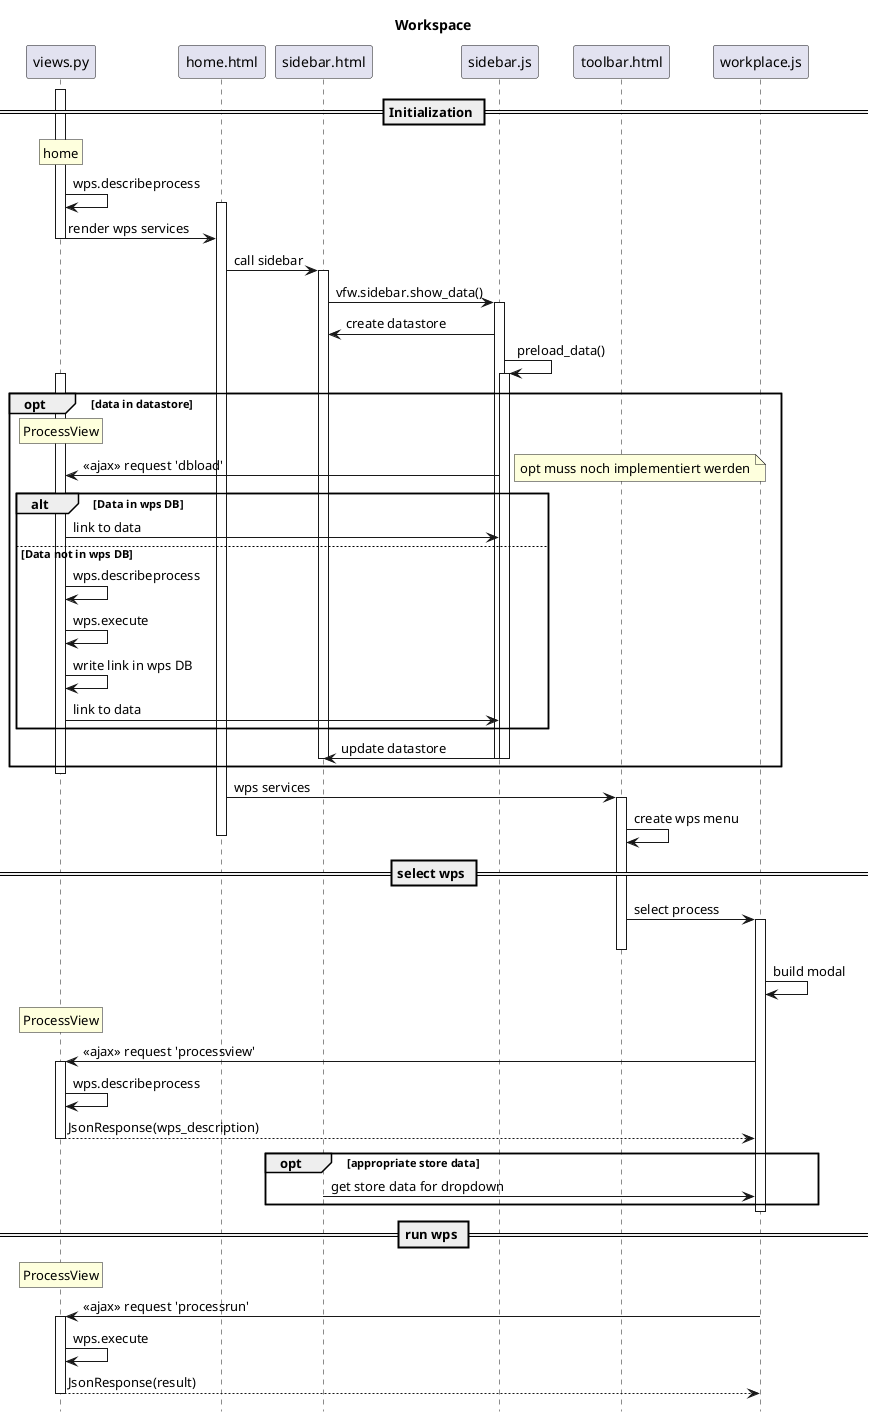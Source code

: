 @startuml
title Workspace

hide footbox

participant views.py

== Initialization ==
participant home.html
activate views.py
rnote over views.py: home
views.py -> views.py: wps.describeprocess
activate home.html
views.py -> home.html--: render wps services

home.html -> sidebar.html: call sidebar
activate sidebar.html
sidebar.html -> sidebar.js ++: vfw.sidebar.show_data()
sidebar.js -> sidebar.html : create datastore
sidebar.js -> sidebar.js ++: preload_data()
opt data in datastore
    rnote over views.py: ProcessView
    activate views.py
    sidebar.js -> views.py: <<ajax>> request 'dbload'
    note right: opt muss noch implementiert werden

    alt Data in wps DB
        views.py -> sidebar.js: link to data

    else Data not in wps DB
        views.py -> views.py: wps.describeprocess
        views.py -> views.py: wps.execute
        views.py -> views.py: write link in wps DB
        views.py -> sidebar.js: link to data
    end
        sidebar.js -> sidebar.html --: update datastore
        deactivate sidebar.html
        deactivate sidebar.js
end
deactivate views.py
home.html -> toolbar.html ++: wps services
toolbar.html -> toolbar.html: create wps menu
deactivate home.html

== select wps ==
toolbar.html -> workplace.js ++: select process
deactivate toolbar.html
workplace.js -> workplace.js: build modal
rnote over views.py: ProcessView
workplace.js -> views.py ++: <<ajax>> request 'processview'
views.py -> views.py: wps.describeprocess
return JsonResponse(wps_description)
opt appropriate store data
sidebar.html -> workplace.js: get store data for dropdown
end
deactivate workplace.js


== run wps ==
rnote over views.py: ProcessView
activate workplace.js
workplace.js -> views.py ++: <<ajax>> request 'processrun'
views.py -> views.py: wps.execute
return JsonResponse(result)
deactivate workplace.js

@enduml


-----------------------------------------------------------------------
@startuml
title Workspace with all functions

'hide footbox

participant views.py
participant sessionStorage

== Initialization ==
participant home.html
activate views.py
rnote over views.py: home
views.py -> views.py: wps.describeprocess
activate home.html
views.py -> home.html--: render wps services

home.html -> sidebar.html: call sidebar
activate sidebar.html
sidebar.html -> sidebar.js ++: vfw.sidebar.show_data()
opt if sessionStorage(dataBtn)
    sessionStorage -> sidebar.js: get "dataBtn"
    sidebar.js -> sidebar.html ++: vfw.sidebar.build_datastore_button()
    opt data in datastore without link to DB
        sidebar.js -> sidebar.js ++: vfw.sidebar.preload_datastore_button()
        rnote over views.py: ProcessView
        activate views.py
        sidebar.js -> views.py: <<ajax>> request 'dbload'
        views.py -> views.py ++: get_or_create_wpsdb_entry()
        alt get_or_create
'           views.py -> sidebar.js --: link to data
            views.py -> views.py: wps.execute
            views.py -> views.py: write link in wps DB
        else Data in wps DB
            views.py -> views.py: update access time
        end
        deactivate views.py
        views.py -> sidebar.js: link to data
            sidebar.js -> sessionStorage: update "dataBtn"
            sidebar.js -> sidebar.html: vfw.session.update_datastore_button
            deactivate sidebar.html
            deactivate sidebar.js
    end
deactivate views.py
end
opt if Element(workspace_results)
    sessionStorage -> sidebar.js: get result data
    sidebar.js -> sidebar.html: vfw.workspace.build_resultstore_button()
end
'sidebar.js -> sidebar.html : create datastore

home.html -> toolbar.html ++: wps services
toolbar.html -> toolbar.html: create wps menu, inoutIndicator()
deactivate home.html
deactivate toolbar.html

== select wps ==
toolbar.html -> workplace.js ++: wpsprocess()
deactivate toolbar.html
rnote over views.py: ProcessView
workplace.js -> views.py ++: <<ajax>> request 'processview'
views.py -> views.py: wps.describeprocess
return JsonResponse(wps_description)
workplace.js -> workplace.js++: build modal()
workplace.js -> workplace.js++: get_available_inputs()

opt check for appropriate data and processes
    sidebar.html -> workplace.js: get store data for dropdown
    sidebar.html -> workplace.js: get results data for dropdown
    toolbar.html -> workplace.js: get toolbar processes for dropdown
end

deactivate workplace.js
deactivate workplace.js
workplace.js -> modal.html **
deactivate workplace.js

== run wps ==
modal.html -> workplace.js ++: modal_run_process()
rnote over views.py: ProcessView
activate workplace.js
workplace.js -> views.py ++: <<ajax>> request 'processrun'
views.py -> views.py: wps.execute
return JsonResponse(result)
opt success
    workplace.js -> workplace.js ++: vfw.sidebar.set_result_btn_name()
    sessionStorage -> workplace.js: get resultBtnList
    alt if resultBtnList name exists in sessionStorage
        workplace.js -> workplace.js: Number result
        else new name
    end
        workplace.js -> sessionStorage: setItem 'name'
deactivate workplace.js
    workplace.js -> workplace.js ++: add_to_resultstore_buttonlist()
    sessionStorage -> workplace.js: get 'resultBtnList'
    opt resultBtnList exists in sessionStorage sessionStorage
        workplace.js -> workplace.js: add name to 'resultBtnList'
    end
        workplace.js -> sessionStorage: setItem 'resultBtnList'
deactivate workplace.js
end
deactivate workplace.js
workplace.js -> sidebar.html: vfw.workspace.build_resultstore_button()
deactivate workplace.js
@enduml
